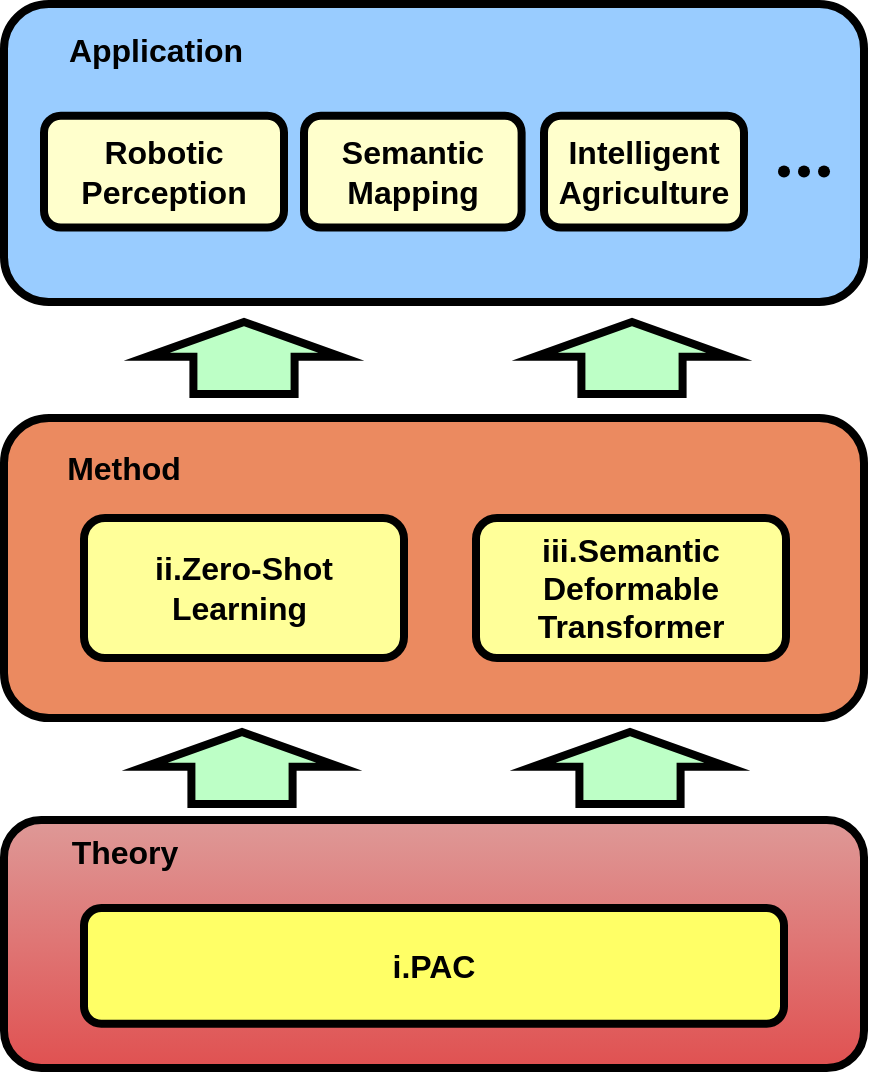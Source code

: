 <mxfile version="22.1.6" type="github">
  <diagram name="第 1 页" id="VBXrqZ1TGD6I4Q5Eti-B">
    <mxGraphModel dx="1386" dy="793" grid="1" gridSize="10" guides="1" tooltips="1" connect="1" arrows="1" fold="1" page="1" pageScale="1" pageWidth="827" pageHeight="1169" math="0" shadow="0">
      <root>
        <mxCell id="0" />
        <mxCell id="1" parent="0" />
        <mxCell id="AY9r4cSfCqV8gxd3wn3r-1" value="" style="group" vertex="1" connectable="0" parent="1">
          <mxGeometry x="100" y="621" width="430" height="124" as="geometry" />
        </mxCell>
        <mxCell id="AY9r4cSfCqV8gxd3wn3r-2" value="" style="rounded=1;whiteSpace=wrap;html=1;strokeWidth=4;fillColor=#DE9997;strokeColor=#000000;fillStyle=auto;gradientColor=#E05151;" vertex="1" parent="AY9r4cSfCqV8gxd3wn3r-1">
          <mxGeometry width="430.0" height="124" as="geometry" />
        </mxCell>
        <mxCell id="AY9r4cSfCqV8gxd3wn3r-3" value="&lt;b&gt;&lt;font style=&quot;font-size: 16px;&quot;&gt;i.PAC&lt;/font&gt;&lt;/b&gt;" style="rounded=1;whiteSpace=wrap;html=1;strokeWidth=4;fillColor=#FFFF66;strokeColor=#000000;" vertex="1" parent="AY9r4cSfCqV8gxd3wn3r-1">
          <mxGeometry x="40" y="43.997" width="350" height="57.867" as="geometry" />
        </mxCell>
        <mxCell id="AY9r4cSfCqV8gxd3wn3r-4" value="Theory" style="text;html=1;strokeColor=none;fillColor=none;align=center;verticalAlign=middle;whiteSpace=wrap;rounded=0;fontStyle=1;fontSize=16;" vertex="1" parent="AY9r4cSfCqV8gxd3wn3r-1">
          <mxGeometry x="30.001" y="3.307" width="61.429" height="24.8" as="geometry" />
        </mxCell>
        <mxCell id="AY9r4cSfCqV8gxd3wn3r-5" value="" style="group;fillColor=default;" vertex="1" connectable="0" parent="1">
          <mxGeometry x="100" y="213" width="430" height="148.97" as="geometry" />
        </mxCell>
        <mxCell id="AY9r4cSfCqV8gxd3wn3r-6" value="" style="rounded=1;whiteSpace=wrap;html=1;strokeWidth=4;fillColor=#99CCFF;strokeColor=#000000;" vertex="1" parent="AY9r4cSfCqV8gxd3wn3r-5">
          <mxGeometry width="430" height="148.97" as="geometry" />
        </mxCell>
        <mxCell id="AY9r4cSfCqV8gxd3wn3r-8" value="&lt;b style=&quot;border-color: var(--border-color); font-size: 16px;&quot;&gt;Robotic Perception&lt;/b&gt;" style="rounded=1;whiteSpace=wrap;html=1;strokeWidth=4;fillColor=#FFFFCC;" vertex="1" parent="AY9r4cSfCqV8gxd3wn3r-5">
          <mxGeometry x="20" y="55.87" width="120" height="55.86" as="geometry" />
        </mxCell>
        <mxCell id="AY9r4cSfCqV8gxd3wn3r-9" value="&lt;b&gt;&lt;font style=&quot;font-size: 16px;&quot;&gt;Intelligent&lt;br&gt;Agriculture&lt;br&gt;&lt;/font&gt;&lt;/b&gt;" style="rounded=1;whiteSpace=wrap;html=1;strokeWidth=4;fillColor=#FFFFCC;" vertex="1" parent="AY9r4cSfCqV8gxd3wn3r-5">
          <mxGeometry x="270" y="55.87" width="100" height="55.86" as="geometry" />
        </mxCell>
        <mxCell id="AY9r4cSfCqV8gxd3wn3r-10" value="Application" style="text;html=1;strokeColor=none;fillColor=none;align=center;verticalAlign=middle;whiteSpace=wrap;rounded=0;fontStyle=1;fontSize=16;" vertex="1" parent="AY9r4cSfCqV8gxd3wn3r-5">
          <mxGeometry x="45.6" y="9.315" width="60" height="27.931" as="geometry" />
        </mxCell>
        <mxCell id="AY9r4cSfCqV8gxd3wn3r-11" value="" style="shape=waypoint;sketch=0;fillStyle=solid;size=6;pointerEvents=1;points=[];fillColor=none;resizable=0;rotatable=0;perimeter=centerPerimeter;snapToPoint=1;" vertex="1" parent="AY9r4cSfCqV8gxd3wn3r-5">
          <mxGeometry x="380.0" y="73.799" width="20" height="20" as="geometry" />
        </mxCell>
        <mxCell id="AY9r4cSfCqV8gxd3wn3r-12" value="" style="shape=waypoint;sketch=0;fillStyle=solid;size=6;pointerEvents=1;points=[];fillColor=none;resizable=0;rotatable=0;perimeter=centerPerimeter;snapToPoint=1;" vertex="1" parent="AY9r4cSfCqV8gxd3wn3r-5">
          <mxGeometry x="390.002" y="73.799" width="20" height="20" as="geometry" />
        </mxCell>
        <mxCell id="AY9r4cSfCqV8gxd3wn3r-13" value="" style="shape=waypoint;sketch=0;fillStyle=solid;size=6;pointerEvents=1;points=[];fillColor=none;resizable=0;rotatable=0;perimeter=centerPerimeter;snapToPoint=1;" vertex="1" parent="AY9r4cSfCqV8gxd3wn3r-5">
          <mxGeometry x="400.004" y="73.799" width="20" height="20" as="geometry" />
        </mxCell>
        <mxCell id="AY9r4cSfCqV8gxd3wn3r-7" value="&lt;span style=&quot;font-size: 16px;&quot;&gt;&lt;b&gt;Semantic Mapping&lt;br&gt;&lt;/b&gt;&lt;/span&gt;" style="rounded=1;whiteSpace=wrap;html=1;strokeWidth=4;fillColor=#FFFFCC;" vertex="1" parent="AY9r4cSfCqV8gxd3wn3r-5">
          <mxGeometry x="150" y="55.87" width="108.81" height="55.86" as="geometry" />
        </mxCell>
        <mxCell id="AY9r4cSfCqV8gxd3wn3r-14" value="" style="shape=flexArrow;endArrow=classic;html=1;rounded=0;width=47.586;endSize=4.448;strokeWidth=4;endWidth=42.663;fillColor=#BDFFC6;" edge="1" parent="1">
          <mxGeometry width="50" height="50" relative="1" as="geometry">
            <mxPoint x="414" y="410" as="sourcePoint" />
            <mxPoint x="414" y="370" as="targetPoint" />
            <Array as="points" />
          </mxGeometry>
        </mxCell>
        <mxCell id="AY9r4cSfCqV8gxd3wn3r-15" value="" style="shape=flexArrow;endArrow=classic;html=1;rounded=0;width=47.586;endSize=4.448;strokeWidth=4;endWidth=42.663;fillColor=#BDFFC6;" edge="1" parent="1">
          <mxGeometry width="50" height="50" relative="1" as="geometry">
            <mxPoint x="220" y="410" as="sourcePoint" />
            <mxPoint x="220" y="370" as="targetPoint" />
            <Array as="points" />
          </mxGeometry>
        </mxCell>
        <mxCell id="AY9r4cSfCqV8gxd3wn3r-16" value="" style="rounded=1;whiteSpace=wrap;html=1;strokeWidth=4;fillColor=#EB8A60;strokeColor=#000000;" vertex="1" parent="1">
          <mxGeometry x="100" y="420" width="430" height="150" as="geometry" />
        </mxCell>
        <mxCell id="AY9r4cSfCqV8gxd3wn3r-17" value="&lt;span style=&quot;font-size: 16px;&quot;&gt;&lt;b&gt;ii.Zero-Shot&lt;br&gt;Learning&amp;nbsp;&lt;/b&gt;&lt;/span&gt;" style="rounded=1;whiteSpace=wrap;html=1;strokeWidth=4;fillColor=#FFFF99;" vertex="1" parent="1">
          <mxGeometry x="140" y="470" width="160" height="70" as="geometry" />
        </mxCell>
        <mxCell id="AY9r4cSfCqV8gxd3wn3r-18" value="&lt;span style=&quot;font-size: 16px;&quot;&gt;&lt;b&gt;iii.Semantic&lt;br&gt;Deformable&lt;br&gt;Transformer&lt;br&gt;&lt;/b&gt;&lt;/span&gt;" style="rounded=1;whiteSpace=wrap;html=1;strokeWidth=4;fillColor=#FFFF99;" vertex="1" parent="1">
          <mxGeometry x="336" y="470" width="155" height="70" as="geometry" />
        </mxCell>
        <mxCell id="AY9r4cSfCqV8gxd3wn3r-19" value="Method" style="text;html=1;strokeColor=none;fillColor=none;align=center;verticalAlign=middle;whiteSpace=wrap;rounded=0;fontStyle=1;fontSize=16;" vertex="1" parent="1">
          <mxGeometry x="130" y="430" width="60" height="30" as="geometry" />
        </mxCell>
        <mxCell id="AY9r4cSfCqV8gxd3wn3r-20" value="" style="shape=flexArrow;endArrow=classic;html=1;rounded=0;width=47.586;endSize=4.448;strokeWidth=4;endWidth=42.663;fillColor=#BDFFC6;" edge="1" parent="1">
          <mxGeometry width="50" height="50" relative="1" as="geometry">
            <mxPoint x="413" y="615" as="sourcePoint" />
            <mxPoint x="413" y="575" as="targetPoint" />
            <Array as="points" />
          </mxGeometry>
        </mxCell>
        <mxCell id="AY9r4cSfCqV8gxd3wn3r-21" value="" style="shape=flexArrow;endArrow=classic;html=1;rounded=0;width=47.586;endSize=4.448;strokeWidth=4;endWidth=42.663;fillColor=#BDFFC6;" edge="1" parent="1">
          <mxGeometry width="50" height="50" relative="1" as="geometry">
            <mxPoint x="219" y="615" as="sourcePoint" />
            <mxPoint x="219" y="575" as="targetPoint" />
            <Array as="points" />
          </mxGeometry>
        </mxCell>
      </root>
    </mxGraphModel>
  </diagram>
</mxfile>
